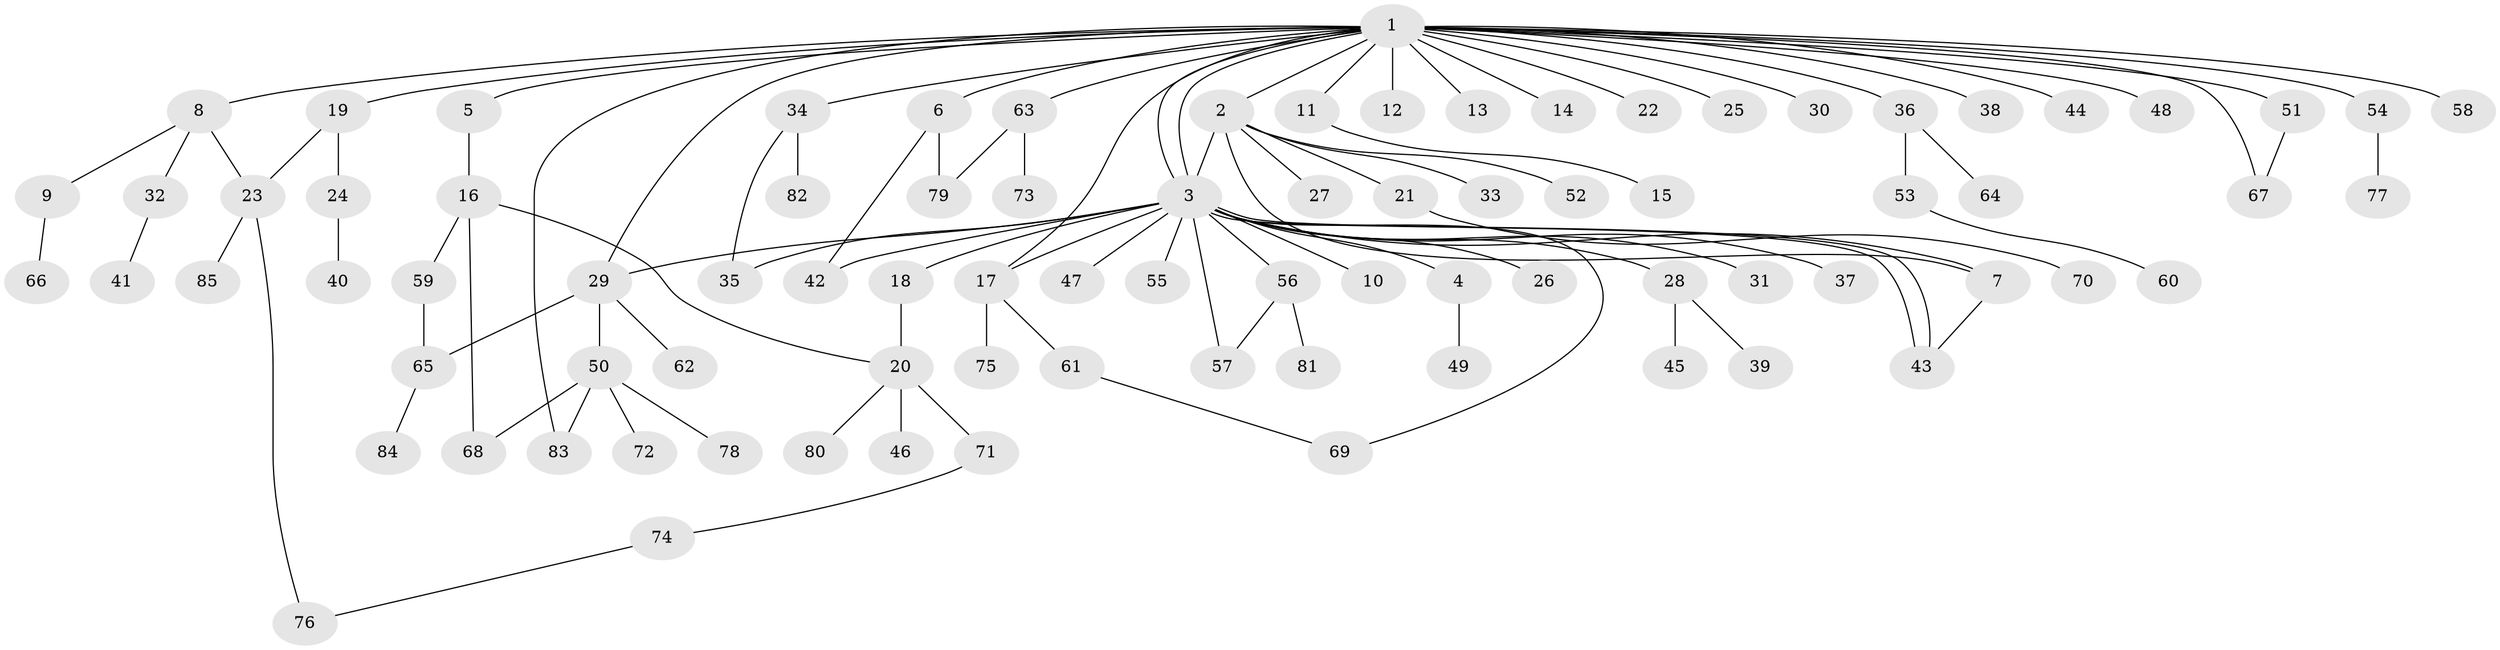 // coarse degree distribution, {25: 0.0196078431372549, 7: 0.0196078431372549, 18: 0.0196078431372549, 2: 0.1568627450980392, 3: 0.11764705882352941, 4: 0.0392156862745098, 1: 0.6274509803921569}
// Generated by graph-tools (version 1.1) at 2025/18/03/04/25 18:18:26]
// undirected, 85 vertices, 103 edges
graph export_dot {
graph [start="1"]
  node [color=gray90,style=filled];
  1;
  2;
  3;
  4;
  5;
  6;
  7;
  8;
  9;
  10;
  11;
  12;
  13;
  14;
  15;
  16;
  17;
  18;
  19;
  20;
  21;
  22;
  23;
  24;
  25;
  26;
  27;
  28;
  29;
  30;
  31;
  32;
  33;
  34;
  35;
  36;
  37;
  38;
  39;
  40;
  41;
  42;
  43;
  44;
  45;
  46;
  47;
  48;
  49;
  50;
  51;
  52;
  53;
  54;
  55;
  56;
  57;
  58;
  59;
  60;
  61;
  62;
  63;
  64;
  65;
  66;
  67;
  68;
  69;
  70;
  71;
  72;
  73;
  74;
  75;
  76;
  77;
  78;
  79;
  80;
  81;
  82;
  83;
  84;
  85;
  1 -- 2;
  1 -- 3;
  1 -- 3;
  1 -- 5;
  1 -- 6;
  1 -- 8;
  1 -- 11;
  1 -- 12;
  1 -- 13;
  1 -- 14;
  1 -- 17;
  1 -- 19;
  1 -- 22;
  1 -- 25;
  1 -- 29;
  1 -- 30;
  1 -- 34;
  1 -- 36;
  1 -- 38;
  1 -- 44;
  1 -- 48;
  1 -- 51;
  1 -- 54;
  1 -- 58;
  1 -- 63;
  1 -- 67;
  1 -- 83;
  2 -- 3;
  2 -- 7;
  2 -- 21;
  2 -- 27;
  2 -- 33;
  2 -- 52;
  3 -- 4;
  3 -- 7;
  3 -- 10;
  3 -- 17;
  3 -- 18;
  3 -- 26;
  3 -- 28;
  3 -- 29;
  3 -- 31;
  3 -- 35;
  3 -- 37;
  3 -- 42;
  3 -- 43;
  3 -- 43;
  3 -- 47;
  3 -- 55;
  3 -- 56;
  3 -- 57;
  3 -- 69;
  4 -- 49;
  5 -- 16;
  6 -- 42;
  6 -- 79;
  7 -- 43;
  8 -- 9;
  8 -- 23;
  8 -- 32;
  9 -- 66;
  11 -- 15;
  16 -- 20;
  16 -- 59;
  16 -- 68;
  17 -- 61;
  17 -- 75;
  18 -- 20;
  19 -- 23;
  19 -- 24;
  20 -- 46;
  20 -- 71;
  20 -- 80;
  21 -- 70;
  23 -- 76;
  23 -- 85;
  24 -- 40;
  28 -- 39;
  28 -- 45;
  29 -- 50;
  29 -- 62;
  29 -- 65;
  32 -- 41;
  34 -- 35;
  34 -- 82;
  36 -- 53;
  36 -- 64;
  50 -- 68;
  50 -- 72;
  50 -- 78;
  50 -- 83;
  51 -- 67;
  53 -- 60;
  54 -- 77;
  56 -- 57;
  56 -- 81;
  59 -- 65;
  61 -- 69;
  63 -- 73;
  63 -- 79;
  65 -- 84;
  71 -- 74;
  74 -- 76;
}
